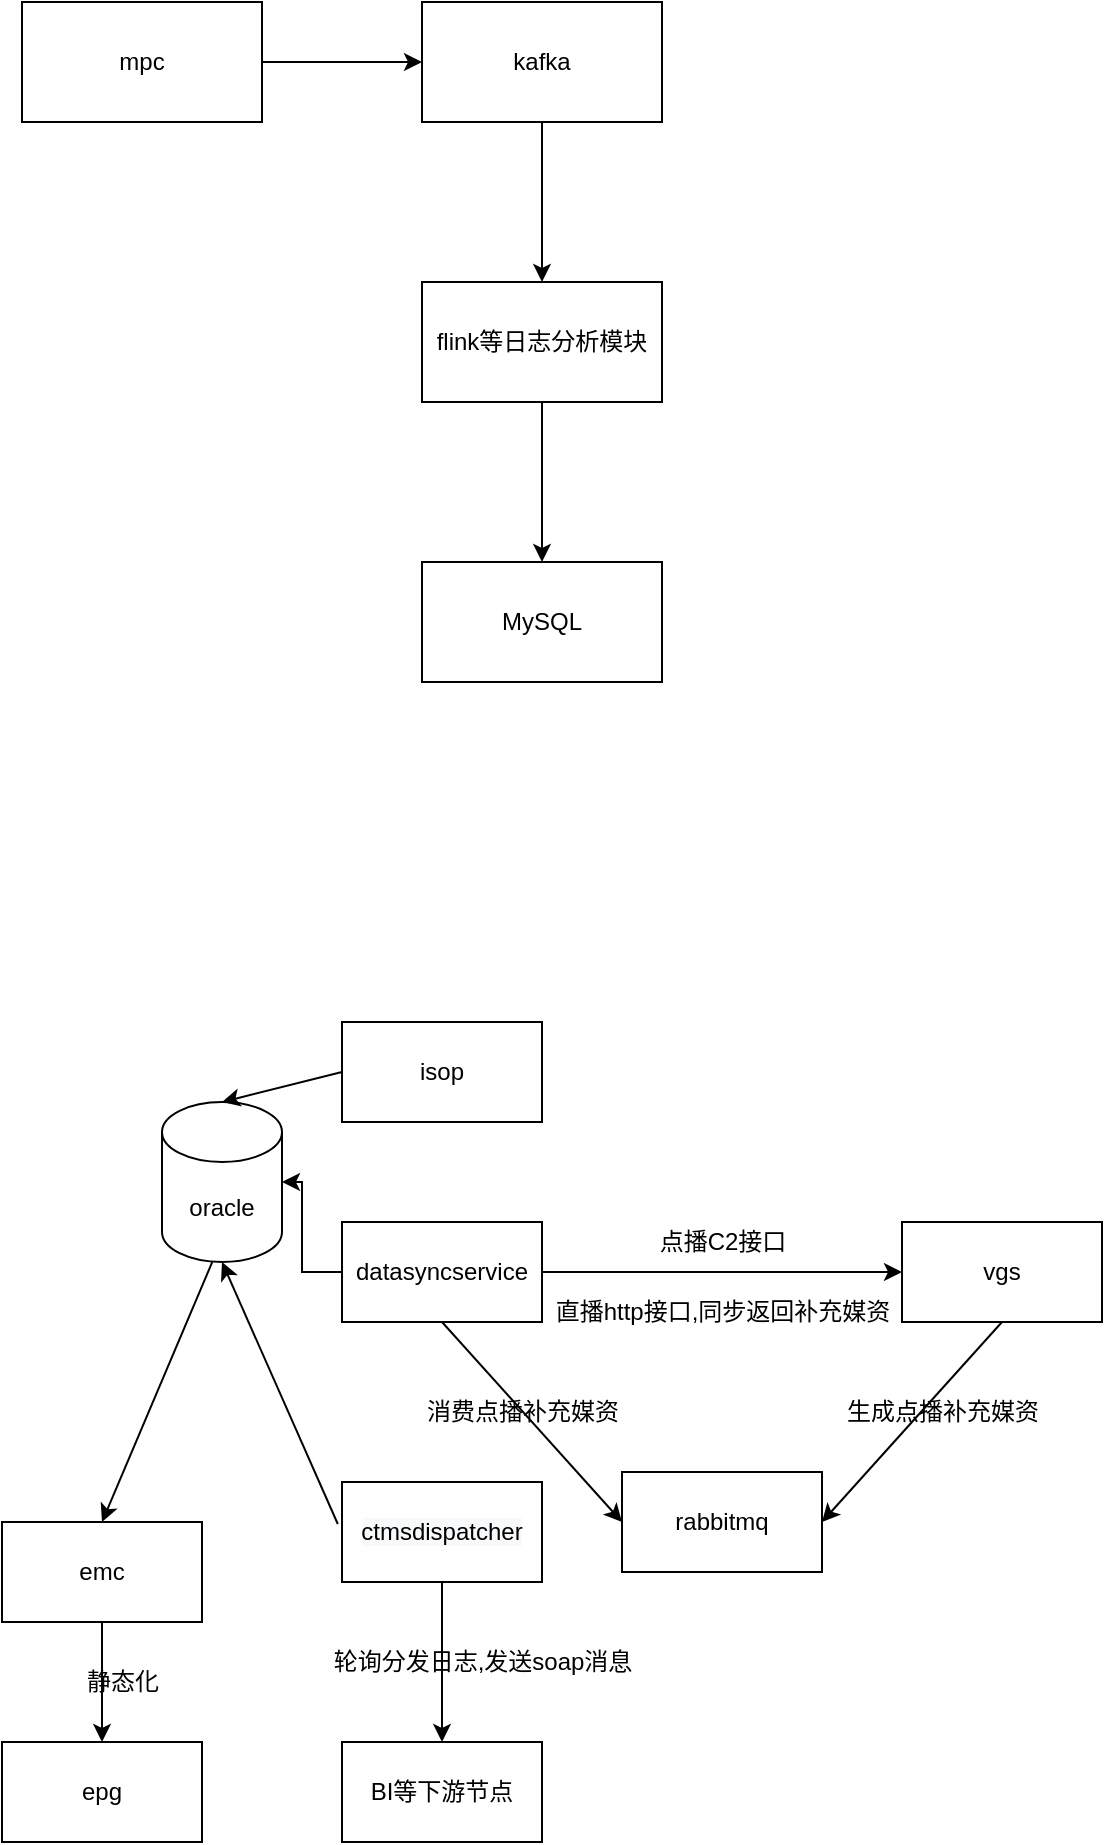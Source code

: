 <mxfile version="14.9.4" type="github">
  <diagram id="YmTmdFHc6FyqDe_sH9pm" name="Page-1">
    <mxGraphModel dx="981" dy="576" grid="1" gridSize="10" guides="1" tooltips="1" connect="1" arrows="1" fold="1" page="1" pageScale="1" pageWidth="827" pageHeight="1169" math="0" shadow="0">
      <root>
        <mxCell id="0" />
        <mxCell id="1" parent="0" />
        <mxCell id="XluoGH8vRkax0UuYclkj-3" value="" style="edgeStyle=orthogonalEdgeStyle;rounded=0;orthogonalLoop=1;jettySize=auto;html=1;" parent="1" source="XluoGH8vRkax0UuYclkj-1" target="XluoGH8vRkax0UuYclkj-2" edge="1">
          <mxGeometry relative="1" as="geometry" />
        </mxCell>
        <mxCell id="XluoGH8vRkax0UuYclkj-1" value="mpc" style="whiteSpace=wrap;html=1;" parent="1" vertex="1">
          <mxGeometry x="210" y="130" width="120" height="60" as="geometry" />
        </mxCell>
        <mxCell id="XluoGH8vRkax0UuYclkj-5" value="" style="edgeStyle=orthogonalEdgeStyle;rounded=0;orthogonalLoop=1;jettySize=auto;html=1;" parent="1" source="XluoGH8vRkax0UuYclkj-2" target="XluoGH8vRkax0UuYclkj-4" edge="1">
          <mxGeometry relative="1" as="geometry" />
        </mxCell>
        <mxCell id="XluoGH8vRkax0UuYclkj-2" value="kafka&lt;br&gt;" style="whiteSpace=wrap;html=1;" parent="1" vertex="1">
          <mxGeometry x="410" y="130" width="120" height="60" as="geometry" />
        </mxCell>
        <mxCell id="XluoGH8vRkax0UuYclkj-7" value="" style="edgeStyle=orthogonalEdgeStyle;rounded=0;orthogonalLoop=1;jettySize=auto;html=1;" parent="1" source="XluoGH8vRkax0UuYclkj-4" target="XluoGH8vRkax0UuYclkj-6" edge="1">
          <mxGeometry relative="1" as="geometry" />
        </mxCell>
        <mxCell id="XluoGH8vRkax0UuYclkj-4" value="flink等日志分析模块" style="whiteSpace=wrap;html=1;" parent="1" vertex="1">
          <mxGeometry x="410" y="270" width="120" height="60" as="geometry" />
        </mxCell>
        <mxCell id="XluoGH8vRkax0UuYclkj-6" value="MySQL" style="whiteSpace=wrap;html=1;" parent="1" vertex="1">
          <mxGeometry x="410" y="410" width="120" height="60" as="geometry" />
        </mxCell>
        <mxCell id="-E0du1wSxo-wRjcgoizt-2" value="isop" style="whiteSpace=wrap;html=1;" parent="1" vertex="1">
          <mxGeometry x="370" y="640" width="100" height="50" as="geometry" />
        </mxCell>
        <mxCell id="-E0du1wSxo-wRjcgoizt-3" value="vgs" style="whiteSpace=wrap;html=1;" parent="1" vertex="1">
          <mxGeometry x="650" y="740" width="100" height="50" as="geometry" />
        </mxCell>
        <mxCell id="-E0du1wSxo-wRjcgoizt-6" value="点播C2接口" style="text;html=1;align=center;verticalAlign=middle;resizable=0;points=[];autosize=1;strokeColor=none;" parent="1" vertex="1">
          <mxGeometry x="520" y="740" width="80" height="20" as="geometry" />
        </mxCell>
        <mxCell id="-E0du1wSxo-wRjcgoizt-10" value="oracle" style="shape=cylinder3;whiteSpace=wrap;html=1;boundedLbl=1;backgroundOutline=1;size=15;" parent="1" vertex="1">
          <mxGeometry x="280" y="680" width="60" height="80" as="geometry" />
        </mxCell>
        <mxCell id="-E0du1wSxo-wRjcgoizt-13" value="" style="edgeStyle=orthogonalEdgeStyle;rounded=0;orthogonalLoop=1;jettySize=auto;html=1;" parent="1" source="-E0du1wSxo-wRjcgoizt-11" target="-E0du1wSxo-wRjcgoizt-10" edge="1">
          <mxGeometry relative="1" as="geometry" />
        </mxCell>
        <mxCell id="-E0du1wSxo-wRjcgoizt-33" value="" style="edgeStyle=orthogonalEdgeStyle;rounded=0;orthogonalLoop=1;jettySize=auto;html=1;" parent="1" source="-E0du1wSxo-wRjcgoizt-11" edge="1">
          <mxGeometry relative="1" as="geometry">
            <mxPoint x="650" y="765" as="targetPoint" />
          </mxGeometry>
        </mxCell>
        <mxCell id="-E0du1wSxo-wRjcgoizt-11" value="datasyncservice" style="whiteSpace=wrap;html=1;" parent="1" vertex="1">
          <mxGeometry x="370" y="740" width="100" height="50" as="geometry" />
        </mxCell>
        <mxCell id="-E0du1wSxo-wRjcgoizt-12" value="" style="endArrow=classic;html=1;exitX=0;exitY=0.5;exitDx=0;exitDy=0;entryX=0.5;entryY=0;entryDx=0;entryDy=0;entryPerimeter=0;" parent="1" source="-E0du1wSxo-wRjcgoizt-2" target="-E0du1wSxo-wRjcgoizt-10" edge="1">
          <mxGeometry width="50" height="50" relative="1" as="geometry">
            <mxPoint x="310" y="630" as="sourcePoint" />
            <mxPoint x="360" y="580" as="targetPoint" />
          </mxGeometry>
        </mxCell>
        <mxCell id="teay3SoTK8Kt-8b2hUdI-2" value="" style="edgeStyle=orthogonalEdgeStyle;rounded=0;orthogonalLoop=1;jettySize=auto;html=1;" parent="1" source="-E0du1wSxo-wRjcgoizt-25" target="teay3SoTK8Kt-8b2hUdI-1" edge="1">
          <mxGeometry relative="1" as="geometry" />
        </mxCell>
        <mxCell id="-E0du1wSxo-wRjcgoizt-25" value="&#xa;&#xa;&lt;span style=&quot;color: rgb(0, 0, 0); font-family: helvetica; font-size: 12px; font-style: normal; font-weight: 400; letter-spacing: normal; text-align: center; text-indent: 0px; text-transform: none; word-spacing: 0px; background-color: rgb(248, 249, 250); display: inline; float: none;&quot;&gt;ctmsdispatcher&lt;/span&gt;&#xa;&#xa;" style="whiteSpace=wrap;html=1;" parent="1" vertex="1">
          <mxGeometry x="370" y="870" width="100" height="50" as="geometry" />
        </mxCell>
        <mxCell id="-E0du1wSxo-wRjcgoizt-26" value="" style="endArrow=classic;html=1;exitX=-0.021;exitY=0.42;exitDx=0;exitDy=0;exitPerimeter=0;entryX=0.5;entryY=1;entryDx=0;entryDy=0;entryPerimeter=0;" parent="1" source="-E0du1wSxo-wRjcgoizt-25" target="-E0du1wSxo-wRjcgoizt-10" edge="1">
          <mxGeometry width="50" height="50" relative="1" as="geometry">
            <mxPoint x="340" y="775" as="sourcePoint" />
            <mxPoint x="306" y="764" as="targetPoint" />
          </mxGeometry>
        </mxCell>
        <mxCell id="teay3SoTK8Kt-8b2hUdI-1" value="BI等下游节点" style="whiteSpace=wrap;html=1;" parent="1" vertex="1">
          <mxGeometry x="370" y="1000" width="100" height="50" as="geometry" />
        </mxCell>
        <mxCell id="teay3SoTK8Kt-8b2hUdI-3" value="轮询分发日志,发送soap消息" style="text;html=1;align=center;verticalAlign=middle;resizable=0;points=[];autosize=1;strokeColor=none;" parent="1" vertex="1">
          <mxGeometry x="360" y="950" width="160" height="20" as="geometry" />
        </mxCell>
        <mxCell id="lupAW_Fi4XNQCGxVksks-1" value="直播http接口,同步返回补充媒资" style="text;html=1;align=center;verticalAlign=middle;resizable=0;points=[];autosize=1;strokeColor=none;" vertex="1" parent="1">
          <mxGeometry x="470" y="775" width="180" height="20" as="geometry" />
        </mxCell>
        <mxCell id="lupAW_Fi4XNQCGxVksks-2" value="rabbitmq" style="whiteSpace=wrap;html=1;" vertex="1" parent="1">
          <mxGeometry x="510" y="865" width="100" height="50" as="geometry" />
        </mxCell>
        <mxCell id="lupAW_Fi4XNQCGxVksks-3" value="" style="endArrow=classic;html=1;entryX=1;entryY=0.5;entryDx=0;entryDy=0;exitX=0.5;exitY=1;exitDx=0;exitDy=0;" edge="1" parent="1" source="-E0du1wSxo-wRjcgoizt-3" target="lupAW_Fi4XNQCGxVksks-2">
          <mxGeometry width="50" height="50" relative="1" as="geometry">
            <mxPoint x="710" y="855" as="sourcePoint" />
            <mxPoint x="760" y="805" as="targetPoint" />
          </mxGeometry>
        </mxCell>
        <mxCell id="lupAW_Fi4XNQCGxVksks-4" value="生成点播补充媒资" style="text;html=1;align=center;verticalAlign=middle;resizable=0;points=[];autosize=1;strokeColor=none;" vertex="1" parent="1">
          <mxGeometry x="615" y="825" width="110" height="20" as="geometry" />
        </mxCell>
        <mxCell id="lupAW_Fi4XNQCGxVksks-5" value="" style="endArrow=classic;html=1;exitX=0.5;exitY=1;exitDx=0;exitDy=0;entryX=0;entryY=0.5;entryDx=0;entryDy=0;" edge="1" parent="1" source="-E0du1wSxo-wRjcgoizt-11" target="lupAW_Fi4XNQCGxVksks-2">
          <mxGeometry width="50" height="50" relative="1" as="geometry">
            <mxPoint x="660" y="925" as="sourcePoint" />
            <mxPoint x="710" y="875" as="targetPoint" />
          </mxGeometry>
        </mxCell>
        <mxCell id="lupAW_Fi4XNQCGxVksks-7" value="消费点播补充媒资" style="text;html=1;align=center;verticalAlign=middle;resizable=0;points=[];autosize=1;strokeColor=none;" vertex="1" parent="1">
          <mxGeometry x="405" y="825" width="110" height="20" as="geometry" />
        </mxCell>
        <mxCell id="lupAW_Fi4XNQCGxVksks-8" value="" style="endArrow=classic;html=1;exitX=0.42;exitY=0.998;exitDx=0;exitDy=0;exitPerimeter=0;" edge="1" parent="1" source="-E0du1wSxo-wRjcgoizt-10">
          <mxGeometry width="50" height="50" relative="1" as="geometry">
            <mxPoint x="360" y="870" as="sourcePoint" />
            <mxPoint x="250" y="890" as="targetPoint" />
          </mxGeometry>
        </mxCell>
        <mxCell id="lupAW_Fi4XNQCGxVksks-11" value="" style="edgeStyle=orthogonalEdgeStyle;rounded=0;orthogonalLoop=1;jettySize=auto;html=1;" edge="1" parent="1" source="lupAW_Fi4XNQCGxVksks-9" target="lupAW_Fi4XNQCGxVksks-10">
          <mxGeometry relative="1" as="geometry" />
        </mxCell>
        <mxCell id="lupAW_Fi4XNQCGxVksks-9" value="emc" style="whiteSpace=wrap;html=1;" vertex="1" parent="1">
          <mxGeometry x="200" y="890" width="100" height="50" as="geometry" />
        </mxCell>
        <mxCell id="lupAW_Fi4XNQCGxVksks-10" value="epg" style="whiteSpace=wrap;html=1;" vertex="1" parent="1">
          <mxGeometry x="200" y="1000" width="100" height="50" as="geometry" />
        </mxCell>
        <mxCell id="lupAW_Fi4XNQCGxVksks-12" value="静态化" style="text;html=1;align=center;verticalAlign=middle;resizable=0;points=[];autosize=1;strokeColor=none;" vertex="1" parent="1">
          <mxGeometry x="235" y="960" width="50" height="20" as="geometry" />
        </mxCell>
      </root>
    </mxGraphModel>
  </diagram>
</mxfile>
